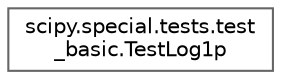digraph "Graphical Class Hierarchy"
{
 // LATEX_PDF_SIZE
  bgcolor="transparent";
  edge [fontname=Helvetica,fontsize=10,labelfontname=Helvetica,labelfontsize=10];
  node [fontname=Helvetica,fontsize=10,shape=box,height=0.2,width=0.4];
  rankdir="LR";
  Node0 [id="Node000000",label="scipy.special.tests.test\l_basic.TestLog1p",height=0.2,width=0.4,color="grey40", fillcolor="white", style="filled",URL="$dd/d4d/classscipy_1_1special_1_1tests_1_1test__basic_1_1TestLog1p.html",tooltip=" "];
}
